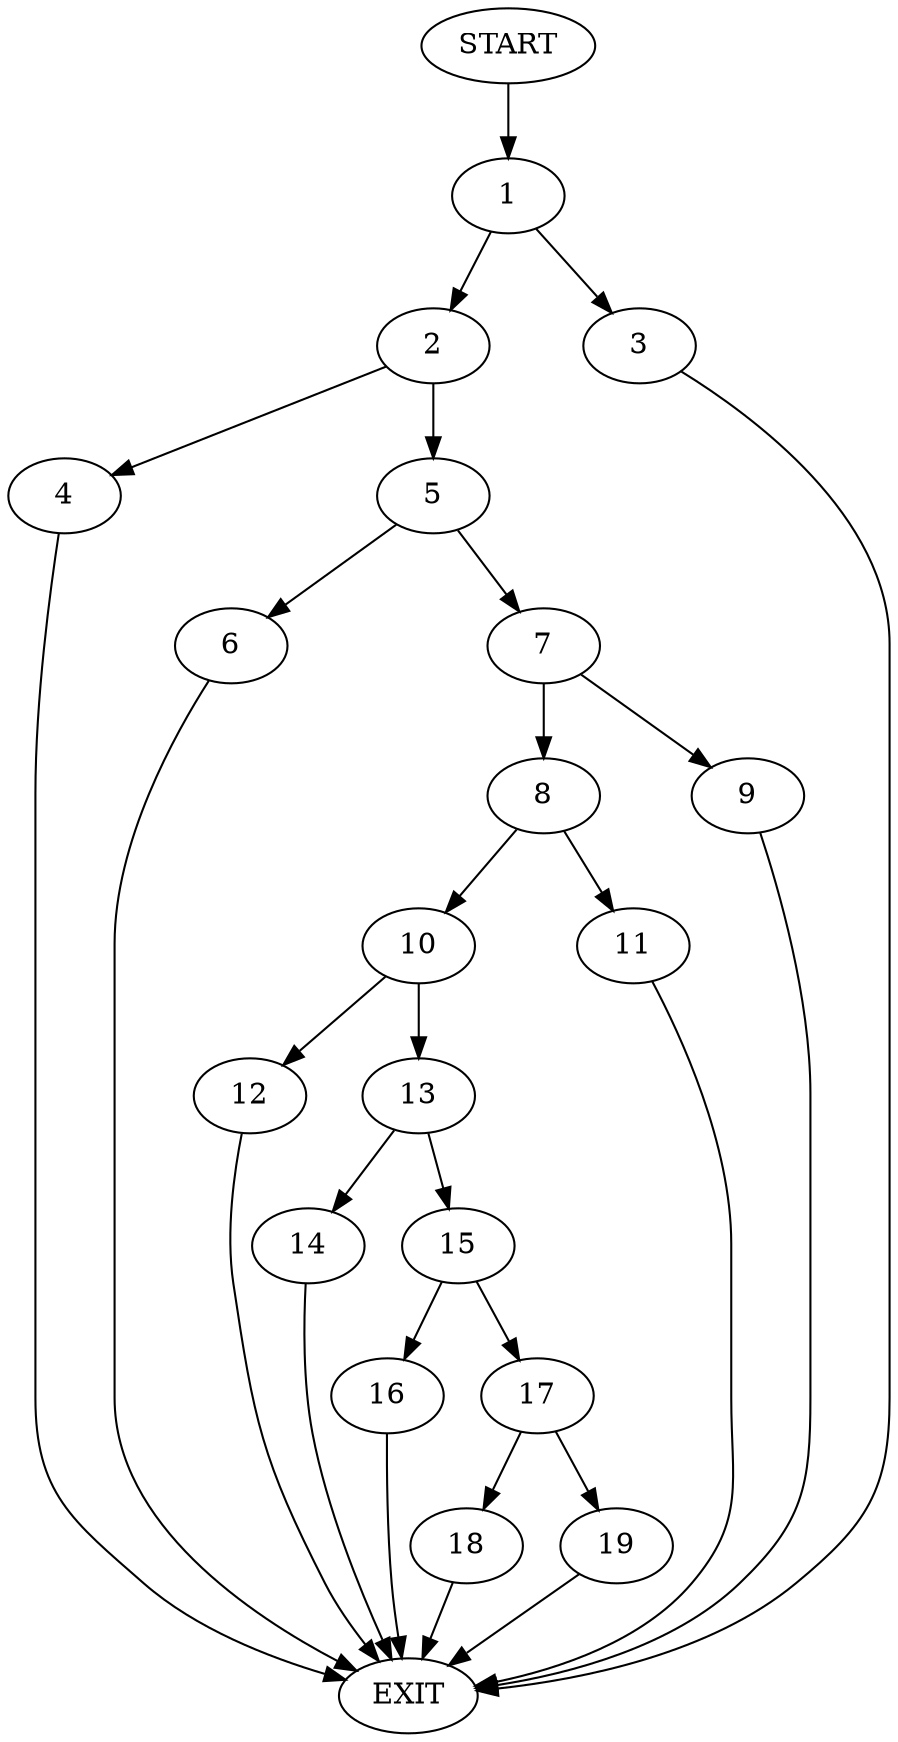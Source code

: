 digraph {
0 [label="START"]
20 [label="EXIT"]
0 -> 1
1 -> 2
1 -> 3
2 -> 4
2 -> 5
3 -> 20
5 -> 6
5 -> 7
4 -> 20
6 -> 20
7 -> 8
7 -> 9
9 -> 20
8 -> 10
8 -> 11
10 -> 12
10 -> 13
11 -> 20
12 -> 20
13 -> 14
13 -> 15
14 -> 20
15 -> 16
15 -> 17
16 -> 20
17 -> 18
17 -> 19
19 -> 20
18 -> 20
}
